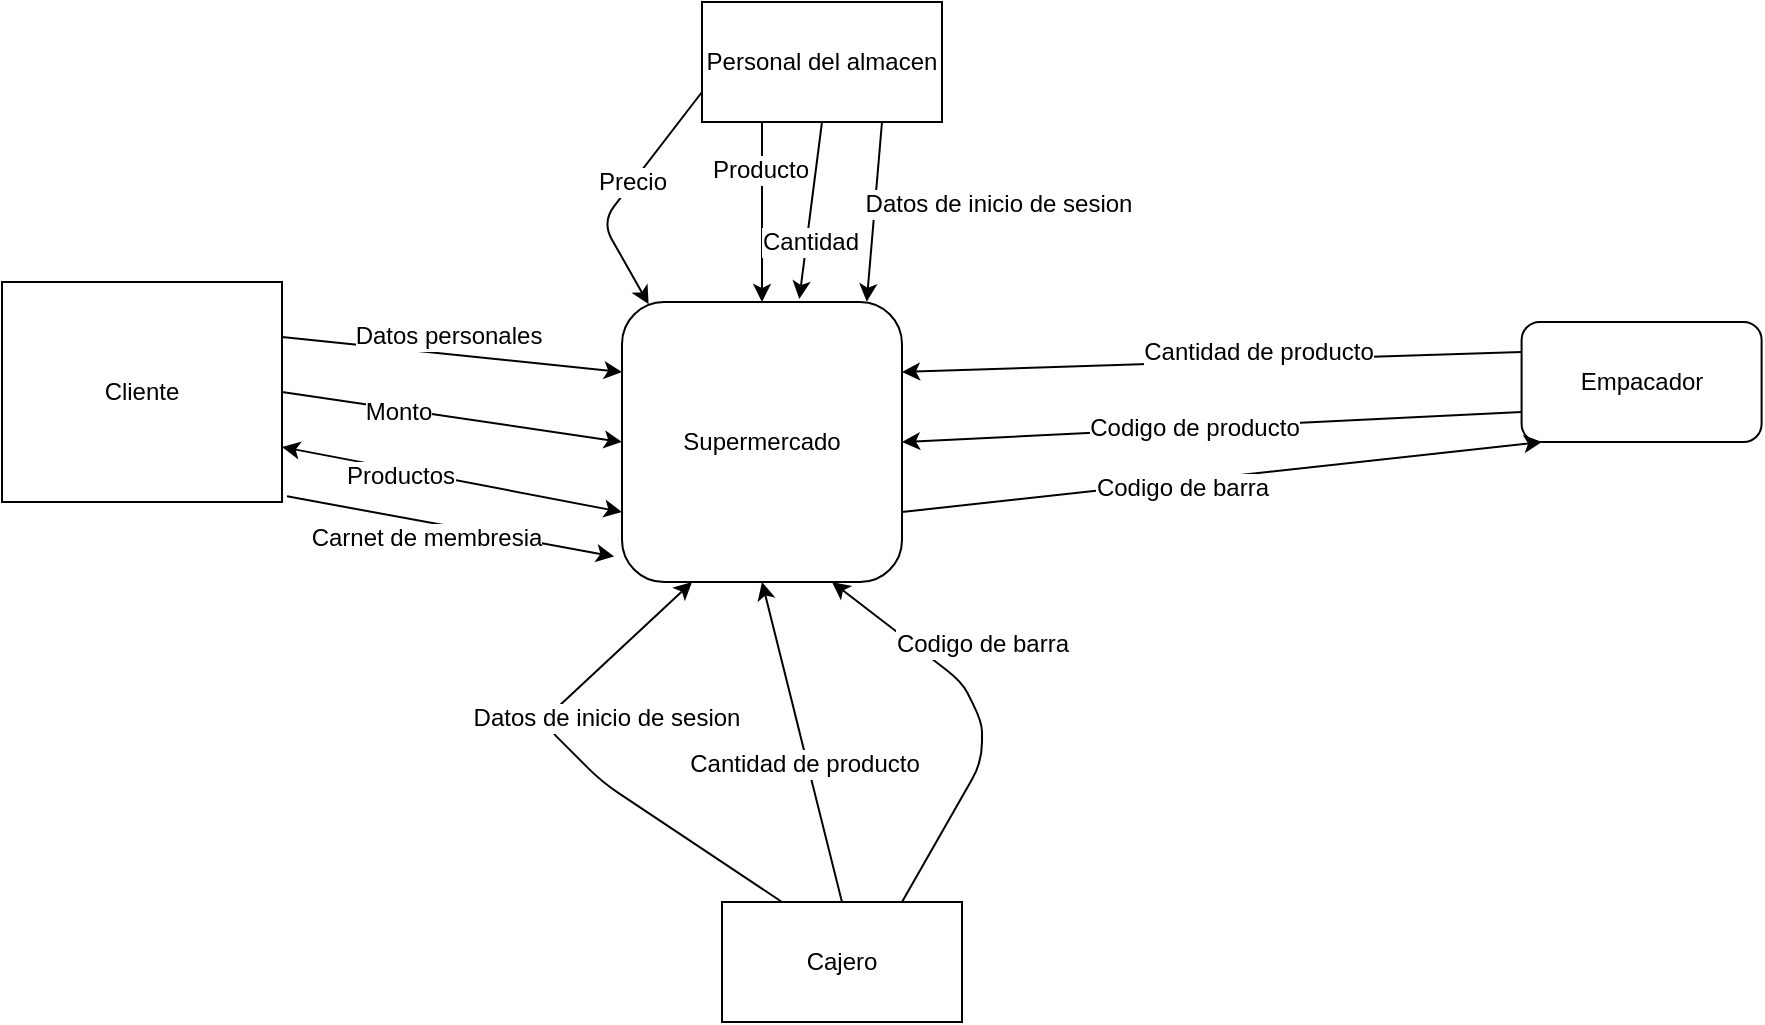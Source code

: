 <mxfile version="12.1.3" pages="1"><diagram id="RBgqoun1Oi7RcWf405jg" name="Page-1"><mxGraphModel dx="764" dy="691" grid="1" gridSize="10" guides="1" tooltips="1" connect="1" arrows="1" fold="1" page="1" pageScale="1" pageWidth="850" pageHeight="1100" math="0" shadow="0"><root><mxCell id="0"/><mxCell id="1" parent="0"/><mxCell id="tN5eDUMFqfAJMbQB3UL4-1" value="Cliente" style="rounded=0;whiteSpace=wrap;html=1;" vertex="1" parent="1"><mxGeometry y="210" width="140" height="110" as="geometry"/></mxCell><mxCell id="tN5eDUMFqfAJMbQB3UL4-2" value="" style="endArrow=classic;html=1;exitX=1;exitY=0.5;exitDx=0;exitDy=0;entryX=0;entryY=0.5;entryDx=0;entryDy=0;" edge="1" parent="1" source="tN5eDUMFqfAJMbQB3UL4-1" target="tN5eDUMFqfAJMbQB3UL4-6"><mxGeometry width="50" height="50" relative="1" as="geometry"><mxPoint x="150" y="380" as="sourcePoint"/><mxPoint x="290" y="290" as="targetPoint"/></mxGeometry></mxCell><mxCell id="tN5eDUMFqfAJMbQB3UL4-3" value="Monto" style="text;html=1;resizable=0;points=[];align=center;verticalAlign=middle;labelBackgroundColor=#ffffff;" vertex="1" connectable="0" parent="tN5eDUMFqfAJMbQB3UL4-2"><mxGeometry x="-0.319" y="-1" relative="1" as="geometry"><mxPoint as="offset"/></mxGeometry></mxCell><mxCell id="tN5eDUMFqfAJMbQB3UL4-4" value="" style="endArrow=classic;html=1;exitX=1;exitY=0.25;exitDx=0;exitDy=0;entryX=0;entryY=0.25;entryDx=0;entryDy=0;" edge="1" parent="1" source="tN5eDUMFqfAJMbQB3UL4-1" target="tN5eDUMFqfAJMbQB3UL4-6"><mxGeometry width="50" height="50" relative="1" as="geometry"><mxPoint x="230" y="230" as="sourcePoint"/><mxPoint x="300" y="225" as="targetPoint"/></mxGeometry></mxCell><mxCell id="tN5eDUMFqfAJMbQB3UL4-5" value="Datos personales&lt;br&gt;" style="text;html=1;resizable=0;points=[];align=center;verticalAlign=middle;labelBackgroundColor=#ffffff;" vertex="1" connectable="0" parent="tN5eDUMFqfAJMbQB3UL4-4"><mxGeometry x="-0.516" relative="1" as="geometry"><mxPoint x="41" y="-5" as="offset"/></mxGeometry></mxCell><mxCell id="tN5eDUMFqfAJMbQB3UL4-6" value="Supermercado" style="rounded=1;whiteSpace=wrap;html=1;" vertex="1" parent="1"><mxGeometry x="310" y="220" width="140" height="140" as="geometry"/></mxCell><mxCell id="tN5eDUMFqfAJMbQB3UL4-9" value="" style="endArrow=classic;html=1;exitX=1.018;exitY=0.974;exitDx=0;exitDy=0;exitPerimeter=0;entryX=-0.028;entryY=0.909;entryDx=0;entryDy=0;entryPerimeter=0;" edge="1" parent="1" source="tN5eDUMFqfAJMbQB3UL4-1" target="tN5eDUMFqfAJMbQB3UL4-6"><mxGeometry width="50" height="50" relative="1" as="geometry"><mxPoint x="180" y="330" as="sourcePoint"/><mxPoint x="210" y="380" as="targetPoint"/></mxGeometry></mxCell><mxCell id="tN5eDUMFqfAJMbQB3UL4-10" value="Carnet de membresia" style="text;html=1;resizable=0;points=[];align=center;verticalAlign=middle;labelBackgroundColor=#ffffff;" vertex="1" connectable="0" parent="tN5eDUMFqfAJMbQB3UL4-9"><mxGeometry x="0.148" y="-4" relative="1" as="geometry"><mxPoint x="-23.5" y="-1" as="offset"/></mxGeometry></mxCell><mxCell id="tN5eDUMFqfAJMbQB3UL4-11" value="Cajero" style="rounded=0;whiteSpace=wrap;html=1;" vertex="1" parent="1"><mxGeometry x="360" y="520" width="120" height="60" as="geometry"/></mxCell><mxCell id="tN5eDUMFqfAJMbQB3UL4-14" value="" style="endArrow=classic;startArrow=classic;html=1;exitX=1;exitY=0.75;exitDx=0;exitDy=0;entryX=0;entryY=0.75;entryDx=0;entryDy=0;" edge="1" parent="1" source="tN5eDUMFqfAJMbQB3UL4-1" target="tN5eDUMFqfAJMbQB3UL4-6"><mxGeometry width="50" height="50" relative="1" as="geometry"><mxPoint x="240" y="330" as="sourcePoint"/><mxPoint x="290" y="280" as="targetPoint"/></mxGeometry></mxCell><mxCell id="tN5eDUMFqfAJMbQB3UL4-15" value="Productos" style="text;html=1;resizable=0;points=[];align=center;verticalAlign=middle;labelBackgroundColor=#ffffff;" vertex="1" connectable="0" parent="tN5eDUMFqfAJMbQB3UL4-14"><mxGeometry x="-0.292" y="-3" relative="1" as="geometry"><mxPoint x="-1" as="offset"/></mxGeometry></mxCell><mxCell id="tN5eDUMFqfAJMbQB3UL4-21" value="" style="endArrow=classic;html=1;entryX=0.25;entryY=1;entryDx=0;entryDy=0;exitX=0.25;exitY=0;exitDx=0;exitDy=0;" edge="1" parent="1" source="tN5eDUMFqfAJMbQB3UL4-11" target="tN5eDUMFqfAJMbQB3UL4-6"><mxGeometry width="50" height="50" relative="1" as="geometry"><mxPoint x="270" y="470" as="sourcePoint"/><mxPoint x="320" y="420" as="targetPoint"/><Array as="points"><mxPoint x="300" y="460"/><mxPoint x="270" y="430"/></Array></mxGeometry></mxCell><mxCell id="tN5eDUMFqfAJMbQB3UL4-22" value="Datos de inicio de sesion" style="text;html=1;resizable=0;points=[];align=center;verticalAlign=middle;labelBackgroundColor=#ffffff;" vertex="1" connectable="0" parent="tN5eDUMFqfAJMbQB3UL4-21"><mxGeometry x="-0.297" y="2" relative="1" as="geometry"><mxPoint x="-13.5" y="-44.5" as="offset"/></mxGeometry></mxCell><mxCell id="tN5eDUMFqfAJMbQB3UL4-23" value="" style="endArrow=classic;html=1;entryX=0.75;entryY=1;entryDx=0;entryDy=0;" edge="1" parent="1" target="tN5eDUMFqfAJMbQB3UL4-6"><mxGeometry width="50" height="50" relative="1" as="geometry"><mxPoint x="450" y="520" as="sourcePoint"/><mxPoint x="445" y="340" as="targetPoint"/><Array as="points"><mxPoint x="490" y="450"/><mxPoint x="490" y="430"/><mxPoint x="480" y="410"/></Array></mxGeometry></mxCell><mxCell id="tN5eDUMFqfAJMbQB3UL4-24" value="Codigo de barra" style="text;html=1;resizable=0;points=[];align=center;verticalAlign=middle;labelBackgroundColor=#ffffff;" vertex="1" connectable="0" parent="tN5eDUMFqfAJMbQB3UL4-23"><mxGeometry x="-0.296" y="-2" relative="1" as="geometry"><mxPoint x="2" y="-67.5" as="offset"/></mxGeometry></mxCell><mxCell id="tN5eDUMFqfAJMbQB3UL4-25" value="" style="endArrow=classic;html=1;entryX=0.5;entryY=1;entryDx=0;entryDy=0;exitX=0.5;exitY=0;exitDx=0;exitDy=0;" edge="1" parent="1" source="tN5eDUMFqfAJMbQB3UL4-11" target="tN5eDUMFqfAJMbQB3UL4-6"><mxGeometry width="50" height="50" relative="1" as="geometry"><mxPoint x="540" y="540" as="sourcePoint"/><mxPoint x="590" y="490" as="targetPoint"/></mxGeometry></mxCell><mxCell id="tN5eDUMFqfAJMbQB3UL4-26" value="Cantidad de producto" style="text;html=1;resizable=0;points=[];align=center;verticalAlign=middle;labelBackgroundColor=#ffffff;" vertex="1" connectable="0" parent="tN5eDUMFqfAJMbQB3UL4-25"><mxGeometry x="-0.133" y="2" relative="1" as="geometry"><mxPoint as="offset"/></mxGeometry></mxCell><mxCell id="tN5eDUMFqfAJMbQB3UL4-28" value="Empacador" style="rounded=1;whiteSpace=wrap;html=1;" vertex="1" parent="1"><mxGeometry x="759.799" y="230" width="120" height="60" as="geometry"/></mxCell><mxCell id="tN5eDUMFqfAJMbQB3UL4-29" value="" style="endArrow=classic;html=1;entryX=1;entryY=0.25;entryDx=0;entryDy=0;exitX=0;exitY=0.25;exitDx=0;exitDy=0;" edge="1" parent="1" source="tN5eDUMFqfAJMbQB3UL4-28" target="tN5eDUMFqfAJMbQB3UL4-6"><mxGeometry width="50" height="50" relative="1" as="geometry"><mxPoint x="580" y="450" as="sourcePoint"/><mxPoint x="630" y="400" as="targetPoint"/></mxGeometry></mxCell><mxCell id="tN5eDUMFqfAJMbQB3UL4-30" value="Cantidad de producto" style="text;html=1;resizable=0;points=[];align=center;verticalAlign=middle;labelBackgroundColor=#ffffff;" vertex="1" connectable="0" parent="tN5eDUMFqfAJMbQB3UL4-29"><mxGeometry x="-0.365" y="-1" relative="1" as="geometry"><mxPoint x="-33.5" y="-2.5" as="offset"/></mxGeometry></mxCell><mxCell id="tN5eDUMFqfAJMbQB3UL4-31" value="" style="endArrow=classic;html=1;exitX=0;exitY=0.75;exitDx=0;exitDy=0;entryX=1;entryY=0.5;entryDx=0;entryDy=0;" edge="1" parent="1" source="tN5eDUMFqfAJMbQB3UL4-28" target="tN5eDUMFqfAJMbQB3UL4-6"><mxGeometry width="50" height="50" relative="1" as="geometry"><mxPoint x="540" y="315" as="sourcePoint"/><mxPoint x="490" y="290" as="targetPoint"/></mxGeometry></mxCell><mxCell id="tN5eDUMFqfAJMbQB3UL4-32" value="Codigo de producto" style="text;html=1;resizable=0;points=[];align=center;verticalAlign=middle;labelBackgroundColor=#ffffff;" vertex="1" connectable="0" parent="tN5eDUMFqfAJMbQB3UL4-31"><mxGeometry x="0.122" y="4" relative="1" as="geometry"><mxPoint x="10" y="-4.5" as="offset"/></mxGeometry></mxCell><mxCell id="tN5eDUMFqfAJMbQB3UL4-34" value="" style="endArrow=classic;html=1;exitX=1;exitY=0.75;exitDx=0;exitDy=0;" edge="1" parent="1" source="tN5eDUMFqfAJMbQB3UL4-6"><mxGeometry width="50" height="50" relative="1" as="geometry"><mxPoint x="600" y="380" as="sourcePoint"/><mxPoint x="770" y="290" as="targetPoint"/></mxGeometry></mxCell><mxCell id="tN5eDUMFqfAJMbQB3UL4-35" value="Codigo de barra" style="text;html=1;resizable=0;points=[];align=center;verticalAlign=middle;labelBackgroundColor=#ffffff;" vertex="1" connectable="0" parent="tN5eDUMFqfAJMbQB3UL4-34"><mxGeometry x="-0.125" y="-3" relative="1" as="geometry"><mxPoint x="-1" as="offset"/></mxGeometry></mxCell><mxCell id="tN5eDUMFqfAJMbQB3UL4-36" value="Personal del almacen" style="rounded=0;whiteSpace=wrap;html=1;" vertex="1" parent="1"><mxGeometry x="350" y="70" width="120" height="60" as="geometry"/></mxCell><mxCell id="tN5eDUMFqfAJMbQB3UL4-39" value="" style="endArrow=classic;html=1;exitX=0.75;exitY=1;exitDx=0;exitDy=0;entryX=0.874;entryY=-0.001;entryDx=0;entryDy=0;entryPerimeter=0;" edge="1" parent="1" source="tN5eDUMFqfAJMbQB3UL4-36" target="tN5eDUMFqfAJMbQB3UL4-6"><mxGeometry width="50" height="50" relative="1" as="geometry"><mxPoint x="660" y="80" as="sourcePoint"/><mxPoint x="430" y="210" as="targetPoint"/></mxGeometry></mxCell><mxCell id="tN5eDUMFqfAJMbQB3UL4-41" value="Datos de inicio de sesion&lt;br&gt;" style="text;html=1;resizable=0;points=[];align=center;verticalAlign=middle;labelBackgroundColor=#ffffff;" vertex="1" connectable="0" parent="tN5eDUMFqfAJMbQB3UL4-39"><mxGeometry x="0.405" relative="1" as="geometry"><mxPoint x="63.5" y="-23" as="offset"/></mxGeometry></mxCell><mxCell id="tN5eDUMFqfAJMbQB3UL4-45" value="" style="endArrow=classic;html=1;entryX=0.095;entryY=0.008;entryDx=0;entryDy=0;entryPerimeter=0;exitX=0;exitY=0.75;exitDx=0;exitDy=0;" edge="1" parent="1" source="tN5eDUMFqfAJMbQB3UL4-36" target="tN5eDUMFqfAJMbQB3UL4-6"><mxGeometry width="50" height="50" relative="1" as="geometry"><mxPoint x="260" y="130" as="sourcePoint"/><mxPoint x="320" y="160" as="targetPoint"/><Array as="points"><mxPoint x="300" y="180"/></Array></mxGeometry></mxCell><mxCell id="tN5eDUMFqfAJMbQB3UL4-46" value="Precio" style="text;html=1;resizable=0;points=[];align=center;verticalAlign=middle;labelBackgroundColor=#ffffff;" vertex="1" connectable="0" parent="tN5eDUMFqfAJMbQB3UL4-45"><mxGeometry x="-0.12" relative="1" as="geometry"><mxPoint as="offset"/></mxGeometry></mxCell><mxCell id="tN5eDUMFqfAJMbQB3UL4-47" value="" style="endArrow=classic;html=1;exitX=0.25;exitY=1;exitDx=0;exitDy=0;" edge="1" parent="1" source="tN5eDUMFqfAJMbQB3UL4-36" target="tN5eDUMFqfAJMbQB3UL4-6"><mxGeometry width="50" height="50" relative="1" as="geometry"><mxPoint x="350" y="200" as="sourcePoint"/><mxPoint x="400" y="150" as="targetPoint"/></mxGeometry></mxCell><mxCell id="tN5eDUMFqfAJMbQB3UL4-49" value="Producto" style="text;html=1;resizable=0;points=[];align=center;verticalAlign=middle;labelBackgroundColor=#ffffff;" vertex="1" connectable="0" parent="tN5eDUMFqfAJMbQB3UL4-47"><mxGeometry x="-0.462" y="-1" relative="1" as="geometry"><mxPoint as="offset"/></mxGeometry></mxCell><mxCell id="tN5eDUMFqfAJMbQB3UL4-50" value="" style="endArrow=classic;html=1;exitX=0.5;exitY=1;exitDx=0;exitDy=0;entryX=0.633;entryY=-0.011;entryDx=0;entryDy=0;entryPerimeter=0;" edge="1" parent="1" source="tN5eDUMFqfAJMbQB3UL4-36" target="tN5eDUMFqfAJMbQB3UL4-6"><mxGeometry width="50" height="50" relative="1" as="geometry"><mxPoint x="580" y="130" as="sourcePoint"/><mxPoint x="630" y="80" as="targetPoint"/></mxGeometry></mxCell><mxCell id="tN5eDUMFqfAJMbQB3UL4-51" value="Cantidad" style="text;html=1;resizable=0;points=[];align=center;verticalAlign=middle;labelBackgroundColor=#ffffff;" vertex="1" connectable="0" parent="tN5eDUMFqfAJMbQB3UL4-50"><mxGeometry x="0.351" y="1" relative="1" as="geometry"><mxPoint as="offset"/></mxGeometry></mxCell></root></mxGraphModel></diagram></mxfile>